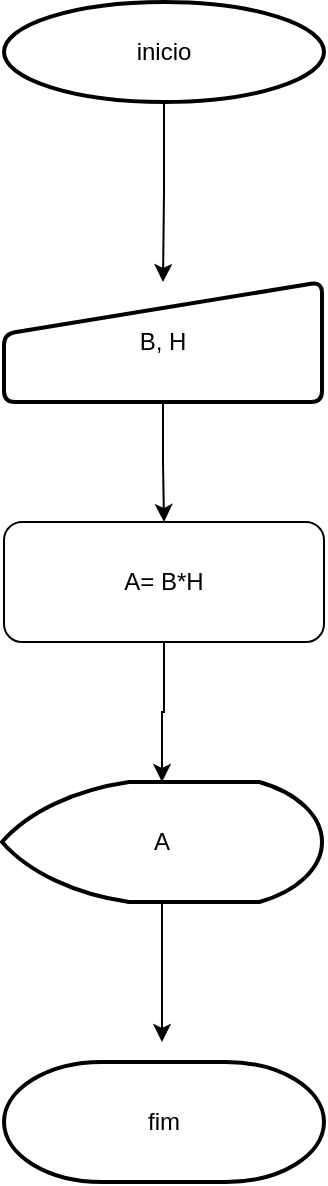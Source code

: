 <mxfile version="20.8.20" type="device"><diagram name="Página-1" id="Re2HZ6ZkK3sKsVUHLVfM"><mxGraphModel dx="833" dy="476" grid="1" gridSize="10" guides="1" tooltips="1" connect="1" arrows="1" fold="1" page="1" pageScale="1" pageWidth="827" pageHeight="1169" math="0" shadow="0"><root><mxCell id="0"/><mxCell id="1" parent="0"/><mxCell id="GwXjZcVAIaRVD7J0ouRt-15" style="edgeStyle=orthogonalEdgeStyle;rounded=0;orthogonalLoop=1;jettySize=auto;html=1;exitX=0.5;exitY=1;exitDx=0;exitDy=0;exitPerimeter=0;entryX=0.5;entryY=0;entryDx=0;entryDy=0;" edge="1" parent="1" source="GwXjZcVAIaRVD7J0ouRt-2" target="GwXjZcVAIaRVD7J0ouRt-3"><mxGeometry relative="1" as="geometry"/></mxCell><mxCell id="GwXjZcVAIaRVD7J0ouRt-2" value="inicio" style="strokeWidth=2;html=1;shape=mxgraph.flowchart.start_1;whiteSpace=wrap;labelBackgroundColor=none;" vertex="1" parent="1"><mxGeometry x="320" y="120" width="160" height="50" as="geometry"/></mxCell><mxCell id="GwXjZcVAIaRVD7J0ouRt-9" style="edgeStyle=orthogonalEdgeStyle;rounded=0;orthogonalLoop=1;jettySize=auto;html=1;exitX=0.5;exitY=1;exitDx=0;exitDy=0;entryX=0.5;entryY=0;entryDx=0;entryDy=0;labelBackgroundColor=none;fontColor=default;" edge="1" parent="1" source="GwXjZcVAIaRVD7J0ouRt-3" target="GwXjZcVAIaRVD7J0ouRt-6"><mxGeometry relative="1" as="geometry"/></mxCell><mxCell id="GwXjZcVAIaRVD7J0ouRt-3" value="B, H" style="html=1;strokeWidth=2;shape=manualInput;whiteSpace=wrap;rounded=1;size=26;arcSize=11;labelBackgroundColor=none;" vertex="1" parent="1"><mxGeometry x="320" y="260" width="159" height="60" as="geometry"/></mxCell><mxCell id="GwXjZcVAIaRVD7J0ouRt-11" style="edgeStyle=orthogonalEdgeStyle;rounded=0;orthogonalLoop=1;jettySize=auto;html=1;exitX=0.5;exitY=1;exitDx=0;exitDy=0;entryX=0.5;entryY=0;entryDx=0;entryDy=0;entryPerimeter=0;labelBackgroundColor=none;fontColor=default;" edge="1" parent="1" source="GwXjZcVAIaRVD7J0ouRt-6" target="GwXjZcVAIaRVD7J0ouRt-10"><mxGeometry relative="1" as="geometry"/></mxCell><mxCell id="GwXjZcVAIaRVD7J0ouRt-6" value="A= B*H" style="rounded=1;whiteSpace=wrap;html=1;labelBackgroundColor=none;" vertex="1" parent="1"><mxGeometry x="320" y="380" width="160" height="60" as="geometry"/></mxCell><mxCell id="GwXjZcVAIaRVD7J0ouRt-13" style="edgeStyle=orthogonalEdgeStyle;rounded=0;orthogonalLoop=1;jettySize=auto;html=1;labelBackgroundColor=none;fontColor=default;" edge="1" parent="1" source="GwXjZcVAIaRVD7J0ouRt-10"><mxGeometry relative="1" as="geometry"><mxPoint x="399" y="640" as="targetPoint"/></mxGeometry></mxCell><mxCell id="GwXjZcVAIaRVD7J0ouRt-10" value="A" style="strokeWidth=2;html=1;shape=mxgraph.flowchart.display;whiteSpace=wrap;labelBackgroundColor=none;" vertex="1" parent="1"><mxGeometry x="319" y="510" width="160" height="60" as="geometry"/></mxCell><mxCell id="GwXjZcVAIaRVD7J0ouRt-12" value="fim" style="strokeWidth=2;html=1;shape=mxgraph.flowchart.terminator;whiteSpace=wrap;labelBackgroundColor=none;" vertex="1" parent="1"><mxGeometry x="320" y="650" width="160" height="60" as="geometry"/></mxCell></root></mxGraphModel></diagram></mxfile>